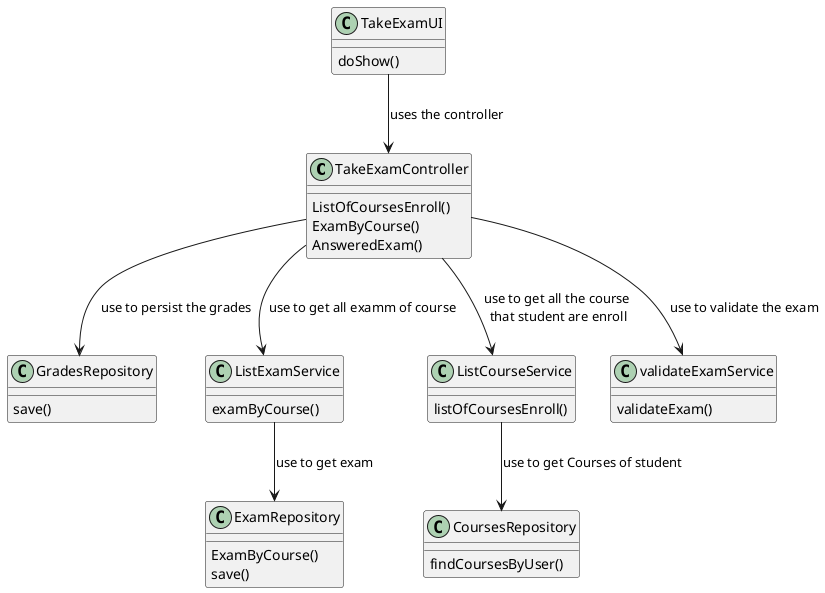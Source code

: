 @startuml


class TakeExamController {
    ListOfCoursesEnroll()
    ExamByCourse()
    AnsweredExam()
}

class ExamRepository {
    ExamByCourse()
    save()
}

class CoursesRepository{
    findCoursesByUser()
}

class GradesRepository{
    save()
}

class ListExamService {
    examByCourse()
}

class ListCourseService{
    listOfCoursesEnroll()
}

class validateExamService{
    validateExam()
}

TakeExamUI : doShow()
TakeExamUI -down-> TakeExamController: uses the controller

ListExamService --> ExamRepository: use to get exam
ListCourseService --> CoursesRepository: use to get Courses of student
TakeExamController --> validateExamService: use to validate the exam
TakeExamController --> ListCourseService: use to get all the course\n that student are enroll
TakeExamController --> ListExamService: use to get all examm of course
TakeExamController --> GradesRepository: use to persist the grades
@enduml